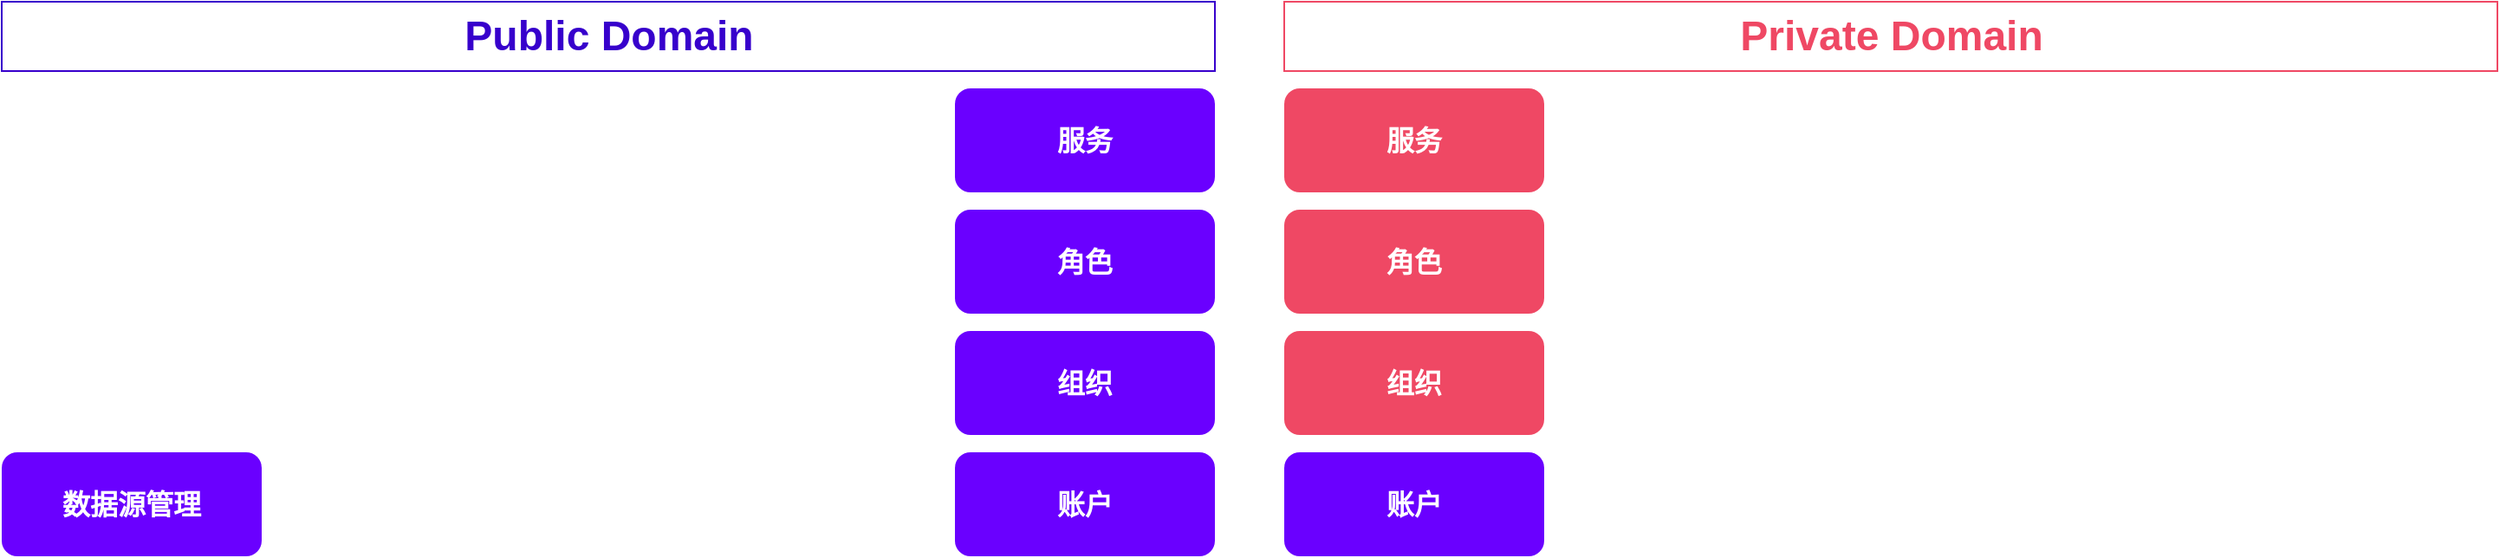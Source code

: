 <mxfile version="22.1.18" type="github">
  <diagram name="第 1 页" id="SORve16dFSBg72v4E7zD">
    <mxGraphModel dx="3383" dy="1242" grid="1" gridSize="10" guides="1" tooltips="1" connect="1" arrows="1" fold="1" page="0" pageScale="1" pageWidth="827" pageHeight="1169" math="0" shadow="0">
      <root>
        <mxCell id="0" />
        <mxCell id="1" parent="0" />
        <mxCell id="k1QYn-MifYpRVhnTq0kL-9" value="Public Domain" style="text;strokeColor=#3700CC;fillColor=none;html=1;fontSize=24;fontStyle=1;verticalAlign=middle;align=center;fontColor=#3700CC;" vertex="1" parent="1">
          <mxGeometry x="-840" y="120" width="700" height="40" as="geometry" />
        </mxCell>
        <mxCell id="k1QYn-MifYpRVhnTq0kL-10" value="Private Domain" style="text;strokeColor=#ef4864;fillColor=none;html=1;fontSize=24;fontStyle=1;verticalAlign=middle;align=center;fontColor=#ef4864;" vertex="1" parent="1">
          <mxGeometry x="-100" y="120" width="700" height="40" as="geometry" />
        </mxCell>
        <mxCell id="k1QYn-MifYpRVhnTq0kL-17" value="组织" style="rounded=1;whiteSpace=wrap;html=1;fillColor=#6a00ff;fontColor=#ffffff;strokeColor=none;fontSize=16;fontStyle=1" vertex="1" parent="1">
          <mxGeometry x="-290" y="310" width="150" height="60" as="geometry" />
        </mxCell>
        <mxCell id="k1QYn-MifYpRVhnTq0kL-26" value="角色" style="rounded=1;whiteSpace=wrap;html=1;fillColor=#6a00ff;fontColor=#ffffff;strokeColor=none;fontSize=16;fontStyle=1" vertex="1" parent="1">
          <mxGeometry x="-290" y="240" width="150" height="60" as="geometry" />
        </mxCell>
        <mxCell id="k1QYn-MifYpRVhnTq0kL-27" value="服务" style="rounded=1;whiteSpace=wrap;html=1;fillColor=#6a00ff;fontColor=#ffffff;strokeColor=none;fontSize=16;fontStyle=1" vertex="1" parent="1">
          <mxGeometry x="-290" y="170" width="150" height="60" as="geometry" />
        </mxCell>
        <mxCell id="k1QYn-MifYpRVhnTq0kL-28" value="账户" style="rounded=1;whiteSpace=wrap;html=1;fillColor=#6a00ff;fontColor=#ffffff;strokeColor=none;fontSize=16;fontStyle=1" vertex="1" parent="1">
          <mxGeometry x="-290" y="380" width="150" height="60" as="geometry" />
        </mxCell>
        <mxCell id="k1QYn-MifYpRVhnTq0kL-38" value="组织" style="rounded=1;whiteSpace=wrap;html=1;fillColor=#EF4864;fontColor=#ffffff;strokeColor=none;fontSize=16;fontStyle=1" vertex="1" parent="1">
          <mxGeometry x="-100" y="310" width="150" height="60" as="geometry" />
        </mxCell>
        <mxCell id="k1QYn-MifYpRVhnTq0kL-39" value="账户" style="rounded=1;whiteSpace=wrap;html=1;fillColor=#6a00ff;fontColor=#ffffff;strokeColor=none;fontSize=16;fontStyle=1" vertex="1" parent="1">
          <mxGeometry x="-100" y="380" width="150" height="60" as="geometry" />
        </mxCell>
        <mxCell id="k1QYn-MifYpRVhnTq0kL-40" value="角色" style="rounded=1;whiteSpace=wrap;html=1;fillColor=#EF4864;fontColor=#ffffff;strokeColor=none;fontSize=16;fontStyle=1" vertex="1" parent="1">
          <mxGeometry x="-100" y="240" width="150" height="60" as="geometry" />
        </mxCell>
        <mxCell id="k1QYn-MifYpRVhnTq0kL-41" value="服务" style="rounded=1;whiteSpace=wrap;html=1;fillColor=#EF4864;fontColor=#ffffff;strokeColor=none;fontSize=16;fontStyle=1" vertex="1" parent="1">
          <mxGeometry x="-100" y="170" width="150" height="60" as="geometry" />
        </mxCell>
        <mxCell id="k1QYn-MifYpRVhnTq0kL-45" value="数据源管理" style="rounded=1;whiteSpace=wrap;html=1;fillColor=#6a00ff;fontColor=#ffffff;strokeColor=none;fontSize=16;fontStyle=1" vertex="1" parent="1">
          <mxGeometry x="-840" y="380" width="150" height="60" as="geometry" />
        </mxCell>
      </root>
    </mxGraphModel>
  </diagram>
</mxfile>
